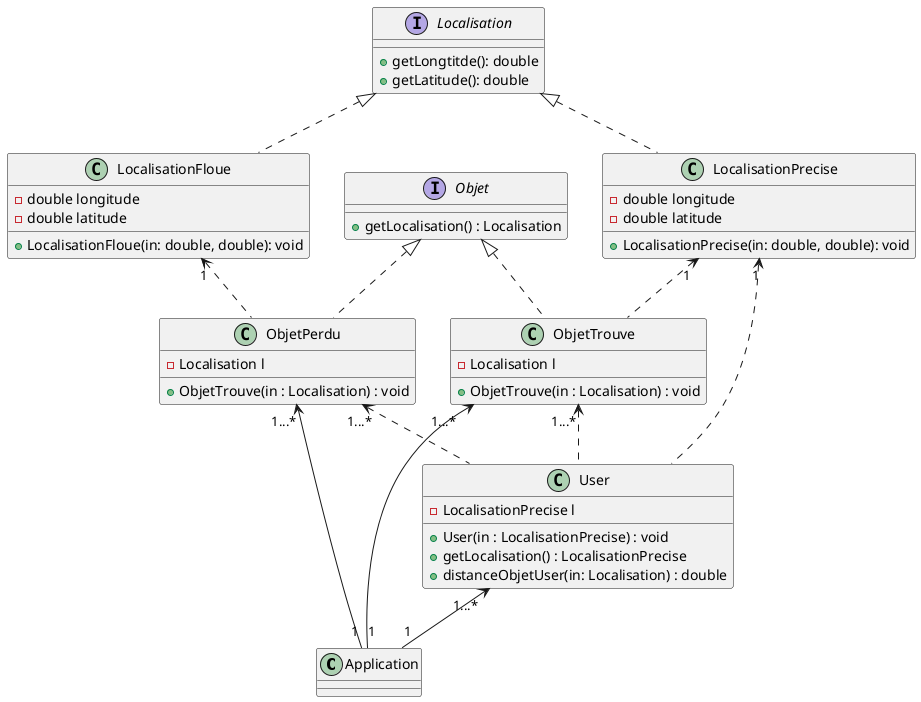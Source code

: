 @startuml
'https://plantuml.com/class-diagram

class Application
interface Objet
{
    +getLocalisation() : Localisation
}
class ObjetTrouve
{
    -Localisation l
    +ObjetTrouve(in : Localisation) : void
}
class ObjetPerdu
{
    -Localisation l
    +ObjetTrouve(in : Localisation) : void
}
interface Localisation
{
    +getLongtitde(): double
    +getLatitude(): double
}
class LocalisationPrecise
{
    -double longitude
    -double latitude
    +LocalisationPrecise(in: double, double): void
}
class LocalisationFloue
{
    -double longitude
    -double latitude
    +LocalisationFloue(in: double, double): void
}

class User
{
    -LocalisationPrecise l
    +User(in : LocalisationPrecise) : void
    +getLocalisation() : LocalisationPrecise
    +distanceObjetUser(in: Localisation) : double
}


ObjetTrouve "1...*" <-- "1" Application
ObjetPerdu "1...*" <-- "1" Application
Objet <|.. ObjetPerdu
Objet <|.. ObjetTrouve
Localisation <|.. LocalisationPrecise
Localisation <|.. LocalisationFloue
LocalisationPrecise "1" <.. ObjetTrouve
LocalisationFloue "1" <.. ObjetPerdu
LocalisationPrecise "1" <.. User
ObjetTrouve "1...*" <.. User
ObjetPerdu "1...*" <.. User
User "1...*" <-- "1" Application


@enduml